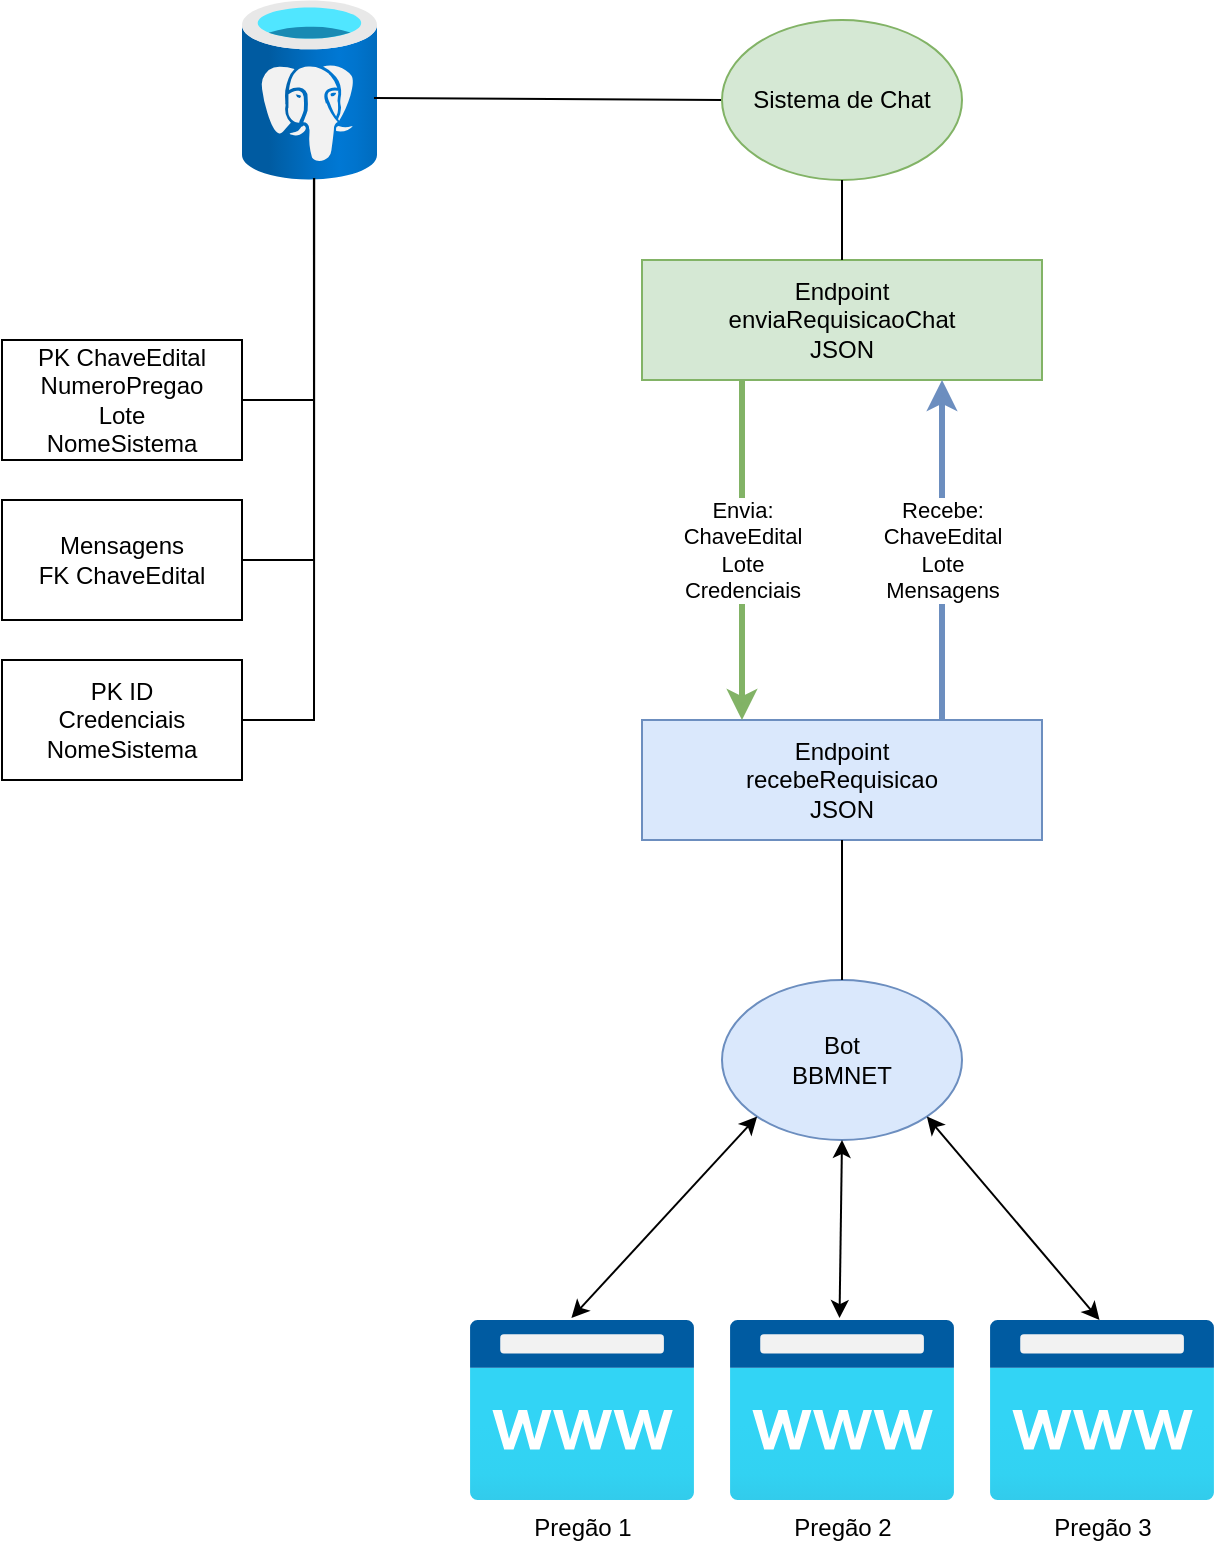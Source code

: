 <mxfile version="21.1.2" type="device">
  <diagram name="Página-1" id="tWcXgvRmkainPIyfIts9">
    <mxGraphModel dx="1434" dy="870" grid="1" gridSize="10" guides="1" tooltips="1" connect="1" arrows="1" fold="1" page="1" pageScale="1" pageWidth="827" pageHeight="1169" math="0" shadow="0">
      <root>
        <mxCell id="0" />
        <mxCell id="1" parent="0" />
        <mxCell id="9iAvSKcutoEszffnvEX6-1" value="" style="aspect=fixed;html=1;points=[];align=center;image;fontSize=12;image=img/lib/azure2/databases/Azure_Database_PostgreSQL_Server.svg;" parent="1" vertex="1">
          <mxGeometry x="160" y="30" width="67.5" height="90" as="geometry" />
        </mxCell>
        <mxCell id="9iAvSKcutoEszffnvEX6-3" value="" style="endArrow=none;html=1;rounded=0;entryX=0;entryY=0.5;entryDx=0;entryDy=0;exitX=0.978;exitY=0.544;exitDx=0;exitDy=0;exitPerimeter=0;" parent="1" source="9iAvSKcutoEszffnvEX6-1" target="9iAvSKcutoEszffnvEX6-4" edge="1">
          <mxGeometry width="50" height="50" relative="1" as="geometry">
            <mxPoint x="390" y="200" as="sourcePoint" />
            <mxPoint x="360" y="70" as="targetPoint" />
          </mxGeometry>
        </mxCell>
        <mxCell id="9iAvSKcutoEszffnvEX6-4" value="Sistema de Chat" style="ellipse;whiteSpace=wrap;html=1;fillColor=#d5e8d4;strokeColor=#82b366;" parent="1" vertex="1">
          <mxGeometry x="400" y="40" width="120" height="80" as="geometry" />
        </mxCell>
        <mxCell id="9iAvSKcutoEszffnvEX6-5" value="PK ChaveEdital&lt;br&gt;NumeroPregao&lt;br&gt;Lote&lt;br&gt;NomeSistema" style="rounded=0;whiteSpace=wrap;html=1;" parent="1" vertex="1">
          <mxGeometry x="40" y="200" width="120" height="60" as="geometry" />
        </mxCell>
        <mxCell id="9iAvSKcutoEszffnvEX6-8" value="Pregão 1" style="aspect=fixed;html=1;points=[];align=center;image;fontSize=12;image=img/lib/azure2/app_services/App_Service_Domains.svg;" parent="1" vertex="1">
          <mxGeometry x="273.75" y="690" width="112.5" height="90" as="geometry" />
        </mxCell>
        <mxCell id="9iAvSKcutoEszffnvEX6-9" value="Bot&lt;br&gt;BBMNET" style="ellipse;whiteSpace=wrap;html=1;fillColor=#dae8fc;strokeColor=#6c8ebf;" parent="1" vertex="1">
          <mxGeometry x="400" y="520" width="120" height="80" as="geometry" />
        </mxCell>
        <mxCell id="9iAvSKcutoEszffnvEX6-10" value="Pregão 3" style="aspect=fixed;html=1;points=[];align=center;image;fontSize=12;image=img/lib/azure2/app_services/App_Service_Domains.svg;" parent="1" vertex="1">
          <mxGeometry x="533.75" y="690" width="112.5" height="90" as="geometry" />
        </mxCell>
        <mxCell id="9iAvSKcutoEszffnvEX6-11" value="Pregão 2" style="aspect=fixed;html=1;points=[];align=center;image;fontSize=12;image=img/lib/azure2/app_services/App_Service_Domains.svg;" parent="1" vertex="1">
          <mxGeometry x="403.75" y="690" width="112.5" height="90" as="geometry" />
        </mxCell>
        <mxCell id="9iAvSKcutoEszffnvEX6-13" value="Endpoint&lt;br&gt;recebeRequisicao&lt;br&gt;JSON" style="rounded=0;whiteSpace=wrap;html=1;fillColor=#dae8fc;strokeColor=#6c8ebf;" parent="1" vertex="1">
          <mxGeometry x="360" y="390" width="200" height="60" as="geometry" />
        </mxCell>
        <mxCell id="9iAvSKcutoEszffnvEX6-14" value="" style="endArrow=none;html=1;rounded=0;entryX=0.5;entryY=1;entryDx=0;entryDy=0;exitX=0.5;exitY=0;exitDx=0;exitDy=0;" parent="1" source="9iAvSKcutoEszffnvEX6-9" target="9iAvSKcutoEszffnvEX6-13" edge="1">
          <mxGeometry width="50" height="50" relative="1" as="geometry">
            <mxPoint x="390" y="540" as="sourcePoint" />
            <mxPoint x="440" y="490" as="targetPoint" />
          </mxGeometry>
        </mxCell>
        <mxCell id="9iAvSKcutoEszffnvEX6-15" value="" style="endArrow=classic;startArrow=classic;html=1;rounded=0;exitX=0.453;exitY=-0.011;exitDx=0;exitDy=0;exitPerimeter=0;entryX=0;entryY=1;entryDx=0;entryDy=0;" parent="1" source="9iAvSKcutoEszffnvEX6-8" target="9iAvSKcutoEszffnvEX6-9" edge="1">
          <mxGeometry width="50" height="50" relative="1" as="geometry">
            <mxPoint x="390" y="540" as="sourcePoint" />
            <mxPoint x="440" y="490" as="targetPoint" />
          </mxGeometry>
        </mxCell>
        <mxCell id="9iAvSKcutoEszffnvEX6-16" value="" style="endArrow=classic;startArrow=classic;html=1;rounded=0;exitX=0.489;exitY=-0.011;exitDx=0;exitDy=0;exitPerimeter=0;entryX=0.5;entryY=1;entryDx=0;entryDy=0;" parent="1" source="9iAvSKcutoEszffnvEX6-11" target="9iAvSKcutoEszffnvEX6-9" edge="1">
          <mxGeometry width="50" height="50" relative="1" as="geometry">
            <mxPoint x="390" y="540" as="sourcePoint" />
            <mxPoint x="440" y="490" as="targetPoint" />
          </mxGeometry>
        </mxCell>
        <mxCell id="9iAvSKcutoEszffnvEX6-18" value="" style="endArrow=classic;startArrow=classic;html=1;rounded=0;exitX=0.489;exitY=0;exitDx=0;exitDy=0;exitPerimeter=0;entryX=1;entryY=1;entryDx=0;entryDy=0;" parent="1" source="9iAvSKcutoEszffnvEX6-10" target="9iAvSKcutoEszffnvEX6-9" edge="1">
          <mxGeometry width="50" height="50" relative="1" as="geometry">
            <mxPoint x="390" y="540" as="sourcePoint" />
            <mxPoint x="440" y="490" as="targetPoint" />
          </mxGeometry>
        </mxCell>
        <mxCell id="9iAvSKcutoEszffnvEX6-19" value="Endpoint&lt;br&gt;enviaRequisicaoChat&lt;br&gt;JSON" style="rounded=0;whiteSpace=wrap;html=1;fillColor=#d5e8d4;strokeColor=#82b366;" parent="1" vertex="1">
          <mxGeometry x="360" y="160" width="200" height="60" as="geometry" />
        </mxCell>
        <mxCell id="9iAvSKcutoEszffnvEX6-20" value="" style="endArrow=none;html=1;rounded=0;entryX=0.5;entryY=1;entryDx=0;entryDy=0;exitX=0.5;exitY=0;exitDx=0;exitDy=0;" parent="1" source="9iAvSKcutoEszffnvEX6-19" target="9iAvSKcutoEszffnvEX6-4" edge="1">
          <mxGeometry width="50" height="50" relative="1" as="geometry">
            <mxPoint x="400" y="220" as="sourcePoint" />
            <mxPoint x="450" y="170" as="targetPoint" />
          </mxGeometry>
        </mxCell>
        <mxCell id="9iAvSKcutoEszffnvEX6-21" value="Envia:&lt;br&gt;ChaveEdital&lt;br&gt;Lote&lt;br&gt;Credenciais" style="endArrow=classic;html=1;rounded=0;exitX=0.25;exitY=1;exitDx=0;exitDy=0;entryX=0.25;entryY=0;entryDx=0;entryDy=0;fillColor=#d5e8d4;strokeColor=#82b366;strokeWidth=3;" parent="1" source="9iAvSKcutoEszffnvEX6-19" target="9iAvSKcutoEszffnvEX6-13" edge="1">
          <mxGeometry width="50" height="50" relative="1" as="geometry">
            <mxPoint x="400" y="320" as="sourcePoint" />
            <mxPoint x="450" y="270" as="targetPoint" />
          </mxGeometry>
        </mxCell>
        <mxCell id="9iAvSKcutoEszffnvEX6-22" value="Recebe:&lt;br&gt;ChaveEdital&lt;br&gt;Lote&lt;br&gt;Mensagens" style="endArrow=classic;html=1;rounded=0;entryX=0.75;entryY=1;entryDx=0;entryDy=0;exitX=0.75;exitY=0;exitDx=0;exitDy=0;fillColor=#dae8fc;strokeColor=#6c8ebf;strokeWidth=3;" parent="1" source="9iAvSKcutoEszffnvEX6-13" target="9iAvSKcutoEszffnvEX6-19" edge="1">
          <mxGeometry width="50" height="50" relative="1" as="geometry">
            <mxPoint x="400" y="320" as="sourcePoint" />
            <mxPoint x="450" y="270" as="targetPoint" />
          </mxGeometry>
        </mxCell>
        <mxCell id="9iAvSKcutoEszffnvEX6-23" value="Mensagens&lt;br&gt;FK ChaveEdital" style="rounded=0;whiteSpace=wrap;html=1;" parent="1" vertex="1">
          <mxGeometry x="40" y="280" width="120" height="60" as="geometry" />
        </mxCell>
        <mxCell id="9iAvSKcutoEszffnvEX6-24" value="PK ID&lt;br&gt;Credenciais&lt;br&gt;NomeSistema" style="rounded=0;whiteSpace=wrap;html=1;" parent="1" vertex="1">
          <mxGeometry x="40" y="360" width="120" height="60" as="geometry" />
        </mxCell>
        <mxCell id="9iAvSKcutoEszffnvEX6-25" value="" style="endArrow=none;html=1;rounded=0;exitX=1;exitY=0.5;exitDx=0;exitDy=0;entryX=0.533;entryY=1;entryDx=0;entryDy=0;entryPerimeter=0;" parent="1" source="9iAvSKcutoEszffnvEX6-5" target="9iAvSKcutoEszffnvEX6-1" edge="1">
          <mxGeometry width="50" height="50" relative="1" as="geometry">
            <mxPoint x="400" y="500" as="sourcePoint" />
            <mxPoint x="450" y="450" as="targetPoint" />
            <Array as="points">
              <mxPoint x="196" y="230" />
            </Array>
          </mxGeometry>
        </mxCell>
        <mxCell id="9iAvSKcutoEszffnvEX6-26" value="" style="endArrow=none;html=1;rounded=0;exitX=1;exitY=0.5;exitDx=0;exitDy=0;entryX=0.533;entryY=0.989;entryDx=0;entryDy=0;entryPerimeter=0;" parent="1" source="9iAvSKcutoEszffnvEX6-23" target="9iAvSKcutoEszffnvEX6-1" edge="1">
          <mxGeometry width="50" height="50" relative="1" as="geometry">
            <mxPoint x="400" y="500" as="sourcePoint" />
            <mxPoint x="450" y="450" as="targetPoint" />
            <Array as="points">
              <mxPoint x="196" y="310" />
            </Array>
          </mxGeometry>
        </mxCell>
        <mxCell id="9iAvSKcutoEszffnvEX6-28" value="" style="endArrow=none;html=1;rounded=0;exitX=1;exitY=0.5;exitDx=0;exitDy=0;entryX=0.535;entryY=0.989;entryDx=0;entryDy=0;entryPerimeter=0;" parent="1" source="9iAvSKcutoEszffnvEX6-24" target="9iAvSKcutoEszffnvEX6-1" edge="1">
          <mxGeometry width="50" height="50" relative="1" as="geometry">
            <mxPoint x="400" y="500" as="sourcePoint" />
            <mxPoint x="450" y="450" as="targetPoint" />
            <Array as="points">
              <mxPoint x="196" y="390" />
            </Array>
          </mxGeometry>
        </mxCell>
      </root>
    </mxGraphModel>
  </diagram>
</mxfile>
